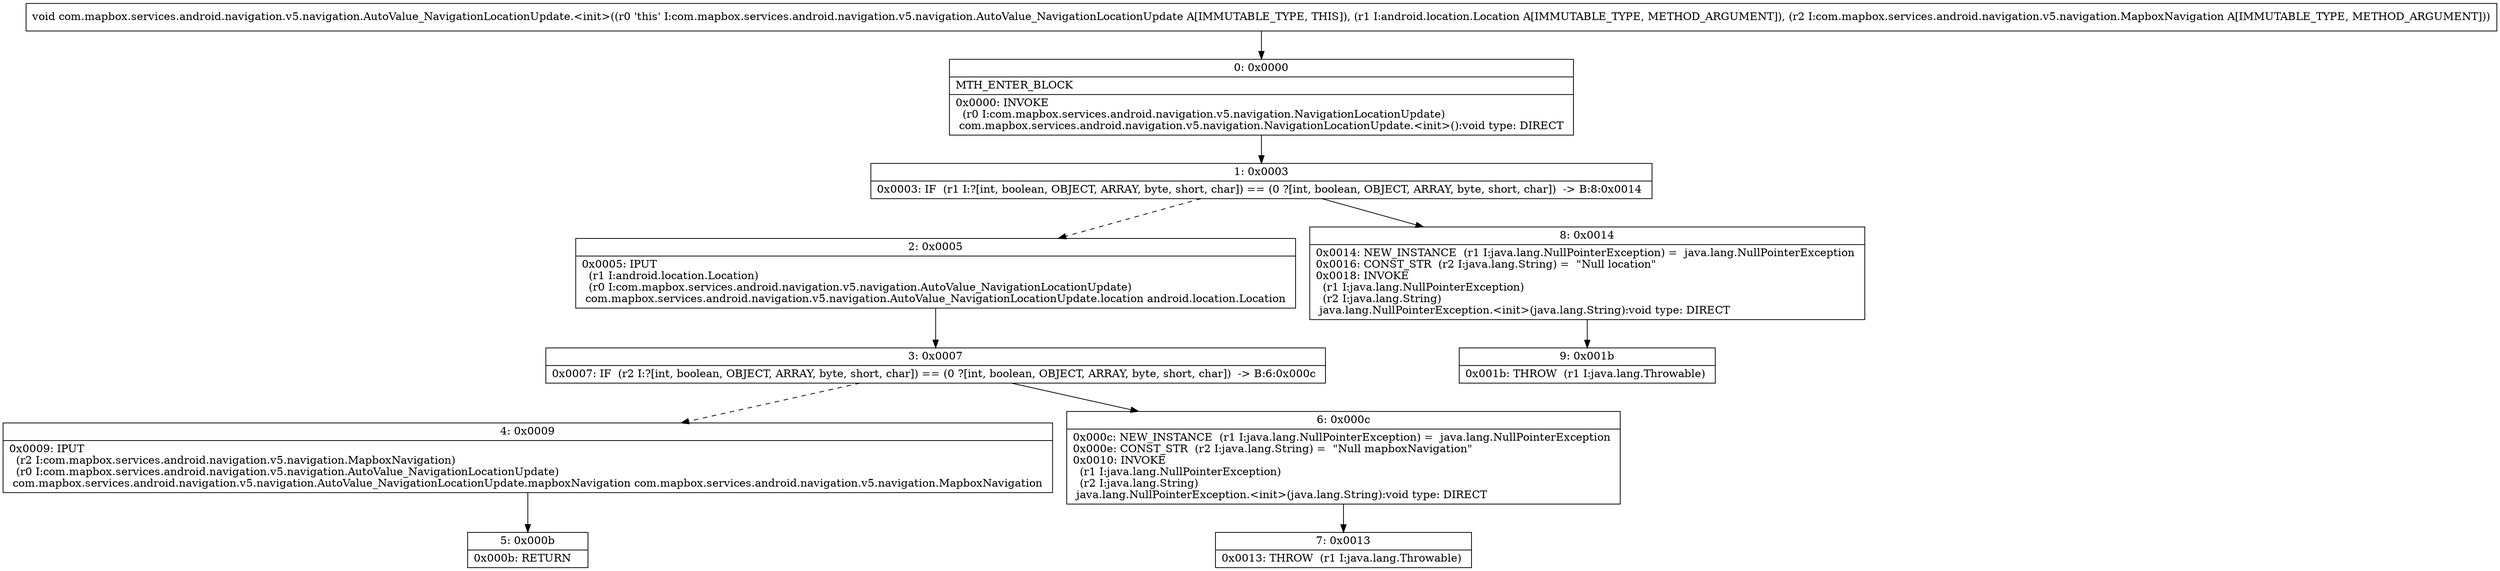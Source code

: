 digraph "CFG forcom.mapbox.services.android.navigation.v5.navigation.AutoValue_NavigationLocationUpdate.\<init\>(Landroid\/location\/Location;Lcom\/mapbox\/services\/android\/navigation\/v5\/navigation\/MapboxNavigation;)V" {
Node_0 [shape=record,label="{0\:\ 0x0000|MTH_ENTER_BLOCK\l|0x0000: INVOKE  \l  (r0 I:com.mapbox.services.android.navigation.v5.navigation.NavigationLocationUpdate)\l com.mapbox.services.android.navigation.v5.navigation.NavigationLocationUpdate.\<init\>():void type: DIRECT \l}"];
Node_1 [shape=record,label="{1\:\ 0x0003|0x0003: IF  (r1 I:?[int, boolean, OBJECT, ARRAY, byte, short, char]) == (0 ?[int, boolean, OBJECT, ARRAY, byte, short, char])  \-\> B:8:0x0014 \l}"];
Node_2 [shape=record,label="{2\:\ 0x0005|0x0005: IPUT  \l  (r1 I:android.location.Location)\l  (r0 I:com.mapbox.services.android.navigation.v5.navigation.AutoValue_NavigationLocationUpdate)\l com.mapbox.services.android.navigation.v5.navigation.AutoValue_NavigationLocationUpdate.location android.location.Location \l}"];
Node_3 [shape=record,label="{3\:\ 0x0007|0x0007: IF  (r2 I:?[int, boolean, OBJECT, ARRAY, byte, short, char]) == (0 ?[int, boolean, OBJECT, ARRAY, byte, short, char])  \-\> B:6:0x000c \l}"];
Node_4 [shape=record,label="{4\:\ 0x0009|0x0009: IPUT  \l  (r2 I:com.mapbox.services.android.navigation.v5.navigation.MapboxNavigation)\l  (r0 I:com.mapbox.services.android.navigation.v5.navigation.AutoValue_NavigationLocationUpdate)\l com.mapbox.services.android.navigation.v5.navigation.AutoValue_NavigationLocationUpdate.mapboxNavigation com.mapbox.services.android.navigation.v5.navigation.MapboxNavigation \l}"];
Node_5 [shape=record,label="{5\:\ 0x000b|0x000b: RETURN   \l}"];
Node_6 [shape=record,label="{6\:\ 0x000c|0x000c: NEW_INSTANCE  (r1 I:java.lang.NullPointerException) =  java.lang.NullPointerException \l0x000e: CONST_STR  (r2 I:java.lang.String) =  \"Null mapboxNavigation\" \l0x0010: INVOKE  \l  (r1 I:java.lang.NullPointerException)\l  (r2 I:java.lang.String)\l java.lang.NullPointerException.\<init\>(java.lang.String):void type: DIRECT \l}"];
Node_7 [shape=record,label="{7\:\ 0x0013|0x0013: THROW  (r1 I:java.lang.Throwable) \l}"];
Node_8 [shape=record,label="{8\:\ 0x0014|0x0014: NEW_INSTANCE  (r1 I:java.lang.NullPointerException) =  java.lang.NullPointerException \l0x0016: CONST_STR  (r2 I:java.lang.String) =  \"Null location\" \l0x0018: INVOKE  \l  (r1 I:java.lang.NullPointerException)\l  (r2 I:java.lang.String)\l java.lang.NullPointerException.\<init\>(java.lang.String):void type: DIRECT \l}"];
Node_9 [shape=record,label="{9\:\ 0x001b|0x001b: THROW  (r1 I:java.lang.Throwable) \l}"];
MethodNode[shape=record,label="{void com.mapbox.services.android.navigation.v5.navigation.AutoValue_NavigationLocationUpdate.\<init\>((r0 'this' I:com.mapbox.services.android.navigation.v5.navigation.AutoValue_NavigationLocationUpdate A[IMMUTABLE_TYPE, THIS]), (r1 I:android.location.Location A[IMMUTABLE_TYPE, METHOD_ARGUMENT]), (r2 I:com.mapbox.services.android.navigation.v5.navigation.MapboxNavigation A[IMMUTABLE_TYPE, METHOD_ARGUMENT])) }"];
MethodNode -> Node_0;
Node_0 -> Node_1;
Node_1 -> Node_2[style=dashed];
Node_1 -> Node_8;
Node_2 -> Node_3;
Node_3 -> Node_4[style=dashed];
Node_3 -> Node_6;
Node_4 -> Node_5;
Node_6 -> Node_7;
Node_8 -> Node_9;
}

